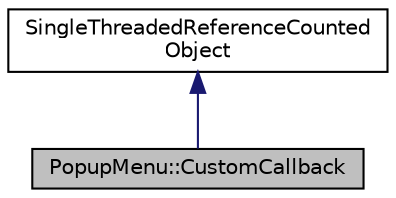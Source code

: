 digraph "PopupMenu::CustomCallback"
{
  bgcolor="transparent";
  edge [fontname="Helvetica",fontsize="10",labelfontname="Helvetica",labelfontsize="10"];
  node [fontname="Helvetica",fontsize="10",shape=record];
  Node0 [label="PopupMenu::CustomCallback",height=0.2,width=0.4,color="black", fillcolor="grey75", style="filled", fontcolor="black"];
  Node1 -> Node0 [dir="back",color="midnightblue",fontsize="10",style="solid",fontname="Helvetica"];
  Node1 [label="SingleThreadedReferenceCounted\lObject",height=0.2,width=0.4,color="black",URL="$classSingleThreadedReferenceCountedObject.html",tooltip="Adds reference-counting to an object. "];
}
